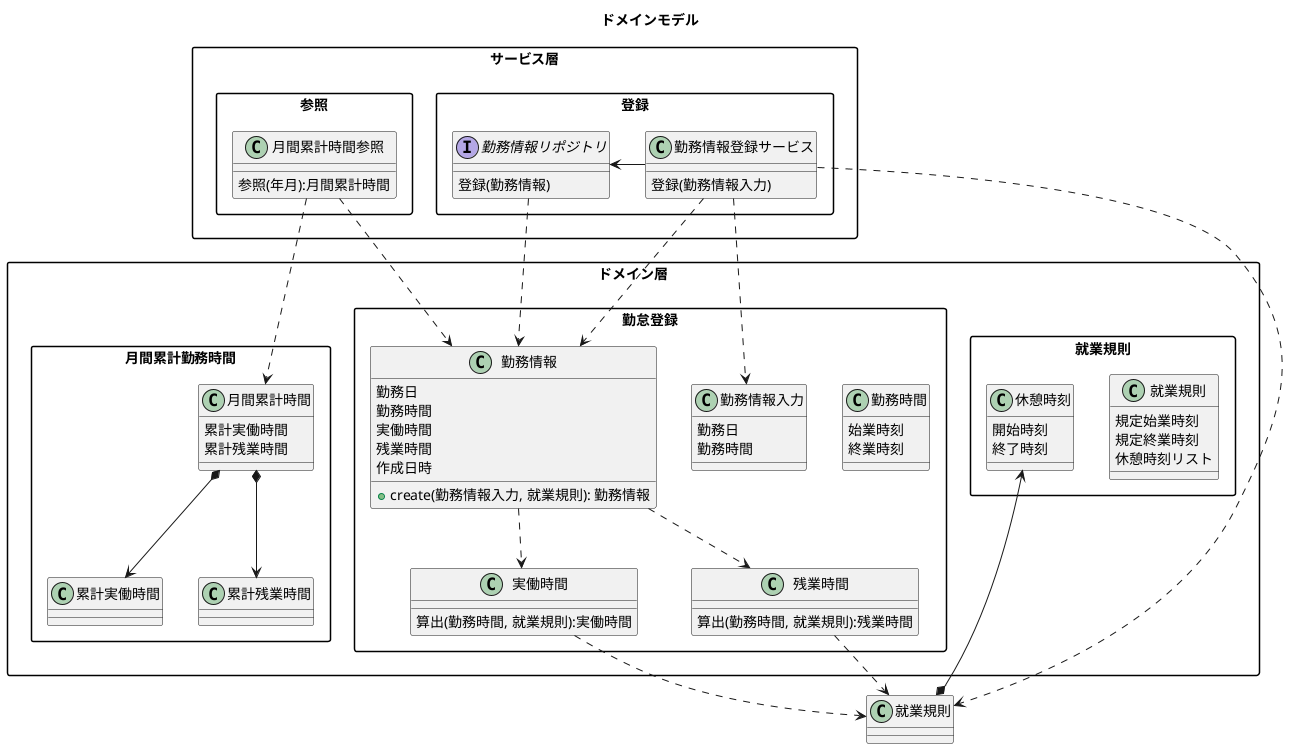 @startuml kintai
skinparam PackageStyle rectangle
title ドメインモデル

package サービス層 {
  package 登録 {
    class 勤務情報登録サービス {
      登録(勤務情報入力)
    }


    interface 勤務情報リポジトリ {
      登録(勤務情報)
    }
  }

  package 参照 {
    class 月間累計時間参照 {
      参照(年月):月間累計時間
    }
  }
}

package ドメイン層 {
  package 勤怠登録 {

    class 勤務時間 {
      始業時刻
      終業時刻
    }

    class 実働時間 {
      算出(勤務時間, 就業規則):実働時間
    }

    class 残業時間 {
      算出(勤務時間, 就業規則):残業時間
    }

    ' class 勤務情報 {
    '   日付
    '   実働時間
    '   残業時間
    ' }
    ' https://github.com/biglobe-isp/themis/issues/1#issuecomment-1439452223

    class 勤務情報 {
      勤務日
      勤務時間
      実働時間
      残業時間
      作成日時
    }

    class 勤務情報 {
      + create(勤務情報入力, 就業規則): 勤務情報
    }

    class 勤務情報入力 {
      勤務日
      勤務時間
    }

    ' class 勤務情報ファクトリー {
    '   + create(勤務日，始業時刻，終業時刻): 勤務情報
    ' }
    ' オブジェクト生成に、引数以外で必要な情報があるか？
    ' オブジェクトの生成は、引数だけで完結するか？
    '   外部由来の情報は変更可能性があるか？ 


    ' class 休憩時間 {
    '   算出(休憩時刻リスト):休憩時間
    ' }

  }

  package 就業規則 {
    class 就業規則 {
      規定始業時刻
      規定終業時刻
      休憩時刻リスト
    }

    class 休憩時刻 {
      開始時刻
      終了時刻
    }
  }

  package 月間累計勤務時間{

    class 月間累計時間 {
      累計実働時間
      累計残業時間
    }

    class 累計実働時間 {}
    class 累計残業時間 {}
  }
}


勤務情報登録サービス ..> 勤務情報
勤務情報登録サービス ..> 勤務情報入力
勤務情報登録サービス -> 勤務情報リポジトリ
勤務情報登録サービス ..> 就業規則
勤務情報リポジトリ ..> 勤務情報

勤務情報 ..> 実働時間
勤務情報 ..> 残業時間
月間累計時間参照 ..> 月間累計時間
月間累計時間参照 ..> 勤務情報 
' 休憩時間 ..> 就業規則
就業規則 *--> 休憩時刻
実働時間 ..> 就業規則
残業時間 ..> 就業規則 
月間累計時間 *--> 累計実働時間
月間累計時間 *--> 累計残業時間
' 勤務登録情報 <-- 月間累計時間  登録は勤務時間算出と残業時間
' 就業規則が必要  実働時間と残業時間を算出する
' サービス層もかく、参照と登録わける
' 何を永続化するか
@enduml
